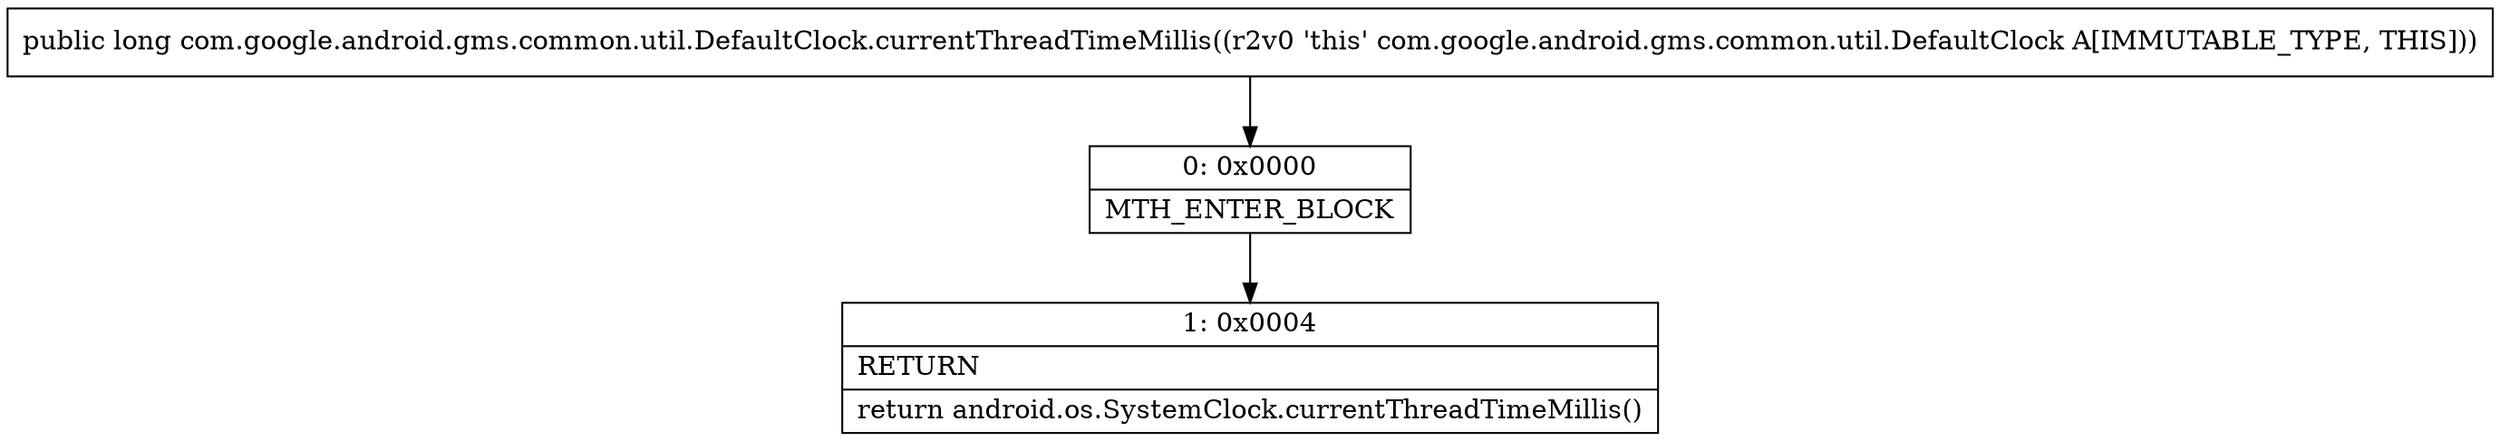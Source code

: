 digraph "CFG forcom.google.android.gms.common.util.DefaultClock.currentThreadTimeMillis()J" {
Node_0 [shape=record,label="{0\:\ 0x0000|MTH_ENTER_BLOCK\l}"];
Node_1 [shape=record,label="{1\:\ 0x0004|RETURN\l|return android.os.SystemClock.currentThreadTimeMillis()\l}"];
MethodNode[shape=record,label="{public long com.google.android.gms.common.util.DefaultClock.currentThreadTimeMillis((r2v0 'this' com.google.android.gms.common.util.DefaultClock A[IMMUTABLE_TYPE, THIS])) }"];
MethodNode -> Node_0;
Node_0 -> Node_1;
}

